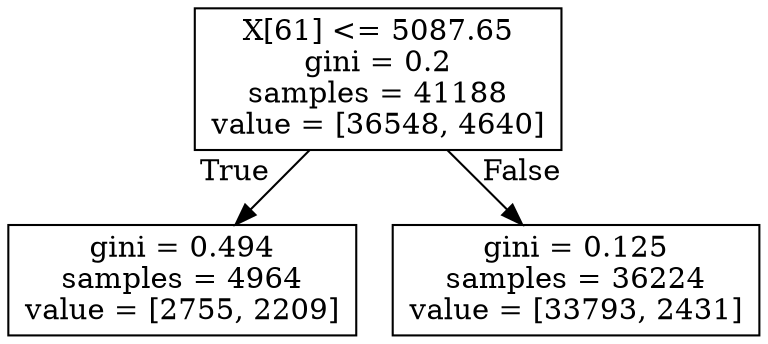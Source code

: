 digraph Tree {
node [shape=box] ;
0 [label="X[61] <= 5087.65\ngini = 0.2\nsamples = 41188\nvalue = [36548, 4640]"] ;
1 [label="gini = 0.494\nsamples = 4964\nvalue = [2755, 2209]"] ;
0 -> 1 [labeldistance=2.5, labelangle=45, headlabel="True"] ;
2 [label="gini = 0.125\nsamples = 36224\nvalue = [33793, 2431]"] ;
0 -> 2 [labeldistance=2.5, labelangle=-45, headlabel="False"] ;
}